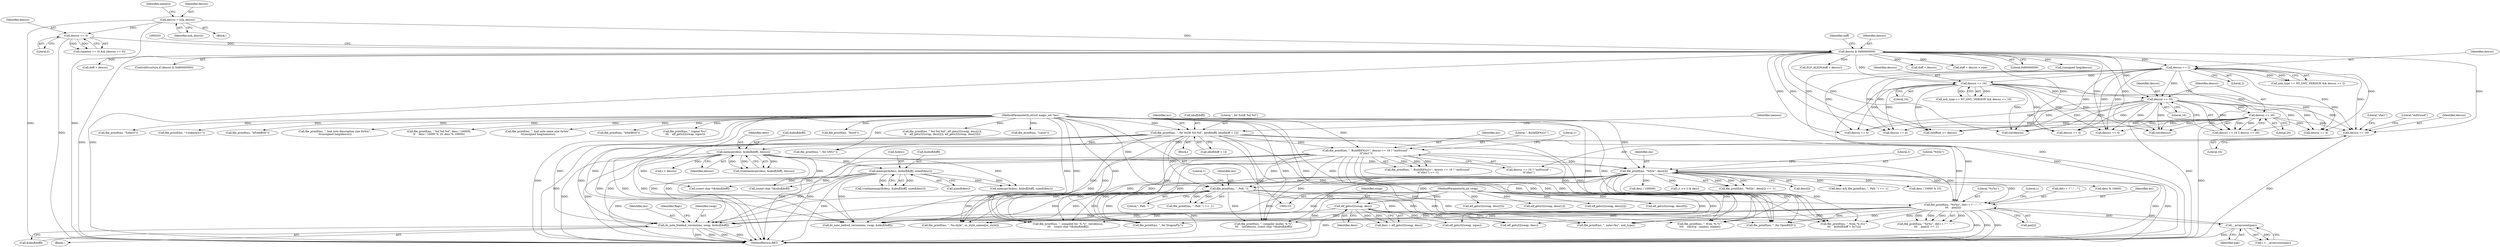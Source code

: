digraph "0_file_b4c01141e5367f247b84dcaf6aefbb4e741842b8@API" {
"1000735" [label="(Call,do_note_freebsd_version(ms, swap, &nbuf[doff]))"];
"1000508" [label="(Call,file_printf(ms, \"%02x\", desc[i]))"];
"1000475" [label="(Call,file_printf(ms, \", BuildID[%s]=\", descsz == 16 ? \"md5/uuid\" :\n\t\t\"sha1\"))"];
"1000286" [label="(Call,file_printf(ms, \", for SuSE %d.%d\", nbuf[doff], nbuf[doff + 1]))"];
"1000117" [label="(MethodParameterIn,struct magic_set *ms)"];
"1000490" [label="(Call,memcpy(desc, &nbuf[doff], descsz))"];
"1000479" [label="(Call,descsz == 16)"];
"1000464" [label="(Call,descsz == 16)"];
"1000317" [label="(Call,descsz == 16)"];
"1000282" [label="(Call,descsz == 2)"];
"1000198" [label="(Call,descsz & 0x80000000)"];
"1000163" [label="(Call,descsz = xnh_descsz)"];
"1000171" [label="(Call,descsz == 0)"];
"1000467" [label="(Call,descsz == 20)"];
"1000573" [label="(Call,file_printf(ms, \", PaX: \"))"];
"1000602" [label="(Call,file_printf(ms, \"%s%s\", did++ ? \",\" : \"\",\n\t\t\t    pax[i]))"];
"1000586" [label="(Call,__arraycount(pax))"];
"1000566" [label="(Call,elf_getu32(swap, desc))"];
"1000122" [label="(MethodParameterIn,int swap)"];
"1000555" [label="(Call,memcpy(&desc, &nbuf[doff], sizeof(desc)))"];
"1000736" [label="(Identifier,ms)"];
"1000508" [label="(Call,file_printf(ms, \"%02x\", desc[i]))"];
"1000490" [label="(Call,memcpy(desc, &nbuf[doff], descsz))"];
"1000491" [label="(Identifier,desc)"];
"1000587" [label="(Identifier,pax)"];
"1000507" [label="(Call,file_printf(ms, \"%02x\", desc[i]) == -1)"];
"1000577" [label="(Literal,1)"];
"1000169" [label="(Identifier,namesz)"];
"1000642" [label="(Call,do_note_netbsd_version(ms, swap, &nbuf[doff]))"];
"1000362" [label="(Call,file_printf(ms, \"Hurd\"))"];
"1000603" [label="(Identifier,ms)"];
"1000466" [label="(Literal,16)"];
"1000233" [label="(Call,doff + descsz)"];
"1000542" [label="(Call,descsz == 4)"];
"1000213" [label="(Identifier,noff)"];
"1000483" [label="(Literal,\"sha1\")"];
"1001214" [label="(Call,file_printf(ms, \", from '%.*s'\",\n\t\t\t\t    (int)(cp - cname), cname))"];
"1000415" [label="(Call,file_printf(ms, \" %d.%d.%d\", elf_getu32(swap, desc[1]),\n\t\t    elf_getu32(swap, desc[2]), elf_getu32(swap, desc[3])))"];
"1000511" [label="(Call,desc[i])"];
"1000197" [label="(ControlStructure,if (descsz & 0x80000000))"];
"1000685" [label="(Call,(const char *)&nbuf[doff])"];
"1000567" [label="(Identifier,swap)"];
"1001093" [label="(Call,reloffset >= descsz)"];
"1000481" [label="(Literal,16)"];
"1000962" [label="(Call,file_printf(ms, \", %s-style\", os_style_names[os_style]))"];
"1000288" [label="(Literal,\", for SuSE %d.%d\")"];
"1000351" [label="(Call,file_printf(ms, \"Linux\"))"];
"1000482" [label="(Literal,\"md5/uuid\")"];
"1000665" [label="(Call,(const char *)&nbuf[doff])"];
"1000604" [label="(Literal,\"%s%s\")"];
"1000418" [label="(Call,elf_getu32(swap, desc[1]))"];
"1000659" [label="(Call,file_printf(ms, \", compiled for: %.*s\", (int)descsz,\n\t\t\t    (const char *)&nbuf[doff]))"];
"1000556" [label="(Call,&desc)"];
"1000122" [label="(MethodParameterIn,int swap)"];
"1000814" [label="(Call,file_printf(ms, \", for DragonFly\"))"];
"1000570" [label="(Call,desc && file_printf(ms, \", PaX: \") == -1)"];
"1000586" [label="(Call,__arraycount(pax))"];
"1000334" [label="(Call,file_printf(ms, \", for GNU/\"))"];
"1000488" [label="(Call,(void)memcpy(desc, &nbuf[doff], descsz))"];
"1000662" [label="(Call,(int)descsz)"];
"1000300" [label="(Identifier,namesz)"];
"1000614" [label="(Literal,1)"];
"1000584" [label="(Call,i < __arraycount(pax))"];
"1001237" [label="(MethodReturn,RET)"];
"1000566" [label="(Call,elf_getu32(swap, desc))"];
"1000555" [label="(Call,memcpy(&desc, &nbuf[doff], sizeof(desc)))"];
"1000465" [label="(Identifier,descsz)"];
"1000463" [label="(Call,descsz == 16 || descsz == 20)"];
"1000845" [label="(Call,desc / 10000 % 10)"];
"1000317" [label="(Call,descsz == 16)"];
"1000807" [label="(Call,descsz == 4)"];
"1000165" [label="(Identifier,xnh_descsz)"];
"1000575" [label="(Literal,\", PaX: \")"];
"1000572" [label="(Call,file_printf(ms, \", PaX: \") == -1)"];
"1000284" [label="(Literal,2)"];
"1000373" [label="(Call,file_printf(ms, \"Solaris\"))"];
"1000167" [label="(Call,(namesz == 0) && (descsz == 0))"];
"1000198" [label="(Call,descsz & 0x80000000)"];
"1000735" [label="(Call,do_note_freebsd_version(ms, swap, &nbuf[doff]))"];
"1000553" [label="(Call,(void)memcpy(&desc, &nbuf[doff], sizeof(desc)))"];
"1000423" [label="(Call,elf_getu32(swap, desc[2]))"];
"1000232" [label="(Call,ELF_ALIGN(doff + descsz))"];
"1000283" [label="(Identifier,descsz)"];
"1000501" [label="(Call,i < descsz)"];
"1000679" [label="(Call,file_printf(ms, \", compiler model: %.*s\",\n\t\t\t    (int)descsz, (const char *)&nbuf[doff]))"];
"1000164" [label="(Identifier,descsz)"];
"1000172" [label="(Identifier,descsz)"];
"1000731" [label="(Call,descsz == 4)"];
"1000682" [label="(Call,(int)descsz)"];
"1000475" [label="(Call,file_printf(ms, \", BuildID[%s]=\", descsz == 16 ? \"md5/uuid\" :\n\t\t\"sha1\"))"];
"1000406" [label="(Call,file_printf(ms, \"<unknown>\"))"];
"1000574" [label="(Identifier,ms)"];
"1000384" [label="(Call,file_printf(ms, \"kFreeBSD\"))"];
"1000699" [label="(Call,file_printf(ms, \", note=%u\", xnh_type))"];
"1000479" [label="(Call,descsz == 16)"];
"1000342" [label="(Call,elf_getu32(swap, desc[0]))"];
"1000610" [label="(Call,pax[i])"];
"1000480" [label="(Identifier,descsz)"];
"1000469" [label="(Literal,20)"];
"1000492" [label="(Call,&nbuf[doff])"];
"1000562" [label="(Call,sizeof(desc))"];
"1000282" [label="(Call,descsz == 2)"];
"1000285" [label="(Block,)"];
"1000476" [label="(Identifier,ms)"];
"1000774" [label="(Call,file_printf(ms, \", for OpenBSD\"))"];
"1000474" [label="(Call,file_printf(ms, \", BuildID[%s]=\", descsz == 16 ? \"md5/uuid\" :\n\t\t\"sha1\") == -1)"];
"1000204" [label="(Call,file_printf(ms, \", bad note description size 0x%lx\",\n \t\t(unsigned long)descsz))"];
"1000823" [label="(Call,memcpy(&desc, &nbuf[doff], sizeof(desc)))"];
"1000468" [label="(Identifier,descsz)"];
"1000509" [label="(Identifier,ms)"];
"1000292" [label="(Call,nbuf[doff + 1])"];
"1000287" [label="(Identifier,ms)"];
"1000839" [label="(Call,file_printf(ms, \" %d.%d.%d\", desc / 100000,\n\t\t    desc / 10000 % 10, desc % 10000))"];
"1000602" [label="(Call,file_printf(ms, \"%s%s\", did++ ? \",\" : \"\",\n\t\t\t    pax[i]))"];
"1000313" [label="(Call,xnh_type == NT_GNU_VERSION && descsz == 16)"];
"1000125" [label="(Block,)"];
"1000564" [label="(Call,desc = elf_getu32(swap, desc))"];
"1000189" [label="(Call,file_printf(ms, \", bad note name size 0x%lx\",\n \t\t(unsigned long)namesz))"];
"1000173" [label="(Literal,0)"];
"1000850" [label="(Call,desc % 10000)"];
"1000834" [label="(Call,elf_getu32(swap, desc))"];
"1000573" [label="(Call,file_printf(ms, \", PaX: \"))"];
"1000842" [label="(Call,desc / 100000)"];
"1000467" [label="(Call,descsz == 20)"];
"1000238" [label="(Call,doff + descsz)"];
"1000199" [label="(Identifier,descsz)"];
"1000237" [label="(Call,doff + descsz > size)"];
"1000395" [label="(Call,file_printf(ms, \"kNetBSD\"))"];
"1000605" [label="(Call,did++ ? \",\" : \"\")"];
"1000117" [label="(MethodParameterIn,struct magic_set *ms)"];
"1000601" [label="(Call,file_printf(ms, \"%s%s\", did++ ? \",\" : \"\",\n\t\t\t    pax[i]) == -1)"];
"1000515" [label="(Literal,1)"];
"1000289" [label="(Call,nbuf[doff])"];
"1000768" [label="(Call,descsz == 4)"];
"1001019" [label="(Call,elf_getu32(swap, signo))"];
"1000318" [label="(Identifier,descsz)"];
"1000744" [label="(Identifier,flags)"];
"1000558" [label="(Call,&nbuf[doff])"];
"1000278" [label="(Call,xnh_type == NT_GNU_VERSION && descsz == 2)"];
"1000478" [label="(Call,descsz == 16 ? \"md5/uuid\" :\n\t\t\"sha1\")"];
"1000428" [label="(Call,elf_getu32(swap, desc[3]))"];
"1000319" [label="(Literal,16)"];
"1000568" [label="(Identifier,desc)"];
"1000738" [label="(Call,&nbuf[doff])"];
"1000477" [label="(Literal,\", BuildID[%s]=\")"];
"1000171" [label="(Call,descsz == 0)"];
"1000485" [label="(Literal,1)"];
"1000200" [label="(Literal,0x80000000)"];
"1000737" [label="(Identifier,swap)"];
"1000510" [label="(Literal,\"%02x\")"];
"1000988" [label="(Call,file_printf(ms, \", from '%.31s'\",\n\t\t\t    &nbuf[doff + 0x7c]))"];
"1000207" [label="(Call,(unsigned long)descsz)"];
"1000464" [label="(Call,descsz == 16)"];
"1000593" [label="(Call,(1 << i) & desc)"];
"1000734" [label="(Block,)"];
"1001016" [label="(Call,file_printf(ms, \" (signal %u)\",\n\t\t\t    elf_getu32(swap, signo)))"];
"1000286" [label="(Call,file_printf(ms, \", for SuSE %d.%d\", nbuf[doff], nbuf[doff + 1]))"];
"1000638" [label="(Call,descsz == 4)"];
"1000163" [label="(Call,descsz = xnh_descsz)"];
"1000496" [label="(Identifier,descsz)"];
"1000735" -> "1000734"  [label="AST: "];
"1000735" -> "1000738"  [label="CFG: "];
"1000736" -> "1000735"  [label="AST: "];
"1000737" -> "1000735"  [label="AST: "];
"1000738" -> "1000735"  [label="AST: "];
"1000744" -> "1000735"  [label="CFG: "];
"1000735" -> "1001237"  [label="DDG: "];
"1000735" -> "1001237"  [label="DDG: "];
"1000735" -> "1001237"  [label="DDG: "];
"1000735" -> "1001237"  [label="DDG: "];
"1000508" -> "1000735"  [label="DDG: "];
"1000286" -> "1000735"  [label="DDG: "];
"1000475" -> "1000735"  [label="DDG: "];
"1000573" -> "1000735"  [label="DDG: "];
"1000602" -> "1000735"  [label="DDG: "];
"1000117" -> "1000735"  [label="DDG: "];
"1000566" -> "1000735"  [label="DDG: "];
"1000122" -> "1000735"  [label="DDG: "];
"1000555" -> "1000735"  [label="DDG: "];
"1000490" -> "1000735"  [label="DDG: "];
"1000508" -> "1000507"  [label="AST: "];
"1000508" -> "1000511"  [label="CFG: "];
"1000509" -> "1000508"  [label="AST: "];
"1000510" -> "1000508"  [label="AST: "];
"1000511" -> "1000508"  [label="AST: "];
"1000515" -> "1000508"  [label="CFG: "];
"1000508" -> "1001237"  [label="DDG: "];
"1000508" -> "1001237"  [label="DDG: "];
"1000508" -> "1000507"  [label="DDG: "];
"1000508" -> "1000507"  [label="DDG: "];
"1000508" -> "1000507"  [label="DDG: "];
"1000475" -> "1000508"  [label="DDG: "];
"1000117" -> "1000508"  [label="DDG: "];
"1000490" -> "1000508"  [label="DDG: "];
"1000508" -> "1000566"  [label="DDG: "];
"1000508" -> "1000570"  [label="DDG: "];
"1000508" -> "1000573"  [label="DDG: "];
"1000508" -> "1000593"  [label="DDG: "];
"1000508" -> "1000602"  [label="DDG: "];
"1000508" -> "1000642"  [label="DDG: "];
"1000508" -> "1000659"  [label="DDG: "];
"1000508" -> "1000679"  [label="DDG: "];
"1000508" -> "1000699"  [label="DDG: "];
"1000508" -> "1000774"  [label="DDG: "];
"1000508" -> "1000814"  [label="DDG: "];
"1000508" -> "1000834"  [label="DDG: "];
"1000508" -> "1000842"  [label="DDG: "];
"1000508" -> "1000845"  [label="DDG: "];
"1000508" -> "1000850"  [label="DDG: "];
"1000508" -> "1000962"  [label="DDG: "];
"1000508" -> "1000988"  [label="DDG: "];
"1000508" -> "1001214"  [label="DDG: "];
"1000475" -> "1000474"  [label="AST: "];
"1000475" -> "1000478"  [label="CFG: "];
"1000476" -> "1000475"  [label="AST: "];
"1000477" -> "1000475"  [label="AST: "];
"1000478" -> "1000475"  [label="AST: "];
"1000485" -> "1000475"  [label="CFG: "];
"1000475" -> "1001237"  [label="DDG: "];
"1000475" -> "1001237"  [label="DDG: "];
"1000475" -> "1000474"  [label="DDG: "];
"1000475" -> "1000474"  [label="DDG: "];
"1000475" -> "1000474"  [label="DDG: "];
"1000286" -> "1000475"  [label="DDG: "];
"1000117" -> "1000475"  [label="DDG: "];
"1000475" -> "1000573"  [label="DDG: "];
"1000475" -> "1000602"  [label="DDG: "];
"1000475" -> "1000642"  [label="DDG: "];
"1000475" -> "1000659"  [label="DDG: "];
"1000475" -> "1000679"  [label="DDG: "];
"1000475" -> "1000699"  [label="DDG: "];
"1000475" -> "1000774"  [label="DDG: "];
"1000475" -> "1000814"  [label="DDG: "];
"1000475" -> "1000962"  [label="DDG: "];
"1000475" -> "1000988"  [label="DDG: "];
"1000475" -> "1001214"  [label="DDG: "];
"1000286" -> "1000285"  [label="AST: "];
"1000286" -> "1000292"  [label="CFG: "];
"1000287" -> "1000286"  [label="AST: "];
"1000288" -> "1000286"  [label="AST: "];
"1000289" -> "1000286"  [label="AST: "];
"1000292" -> "1000286"  [label="AST: "];
"1000300" -> "1000286"  [label="CFG: "];
"1000286" -> "1001237"  [label="DDG: "];
"1000286" -> "1001237"  [label="DDG: "];
"1000286" -> "1001237"  [label="DDG: "];
"1000286" -> "1001237"  [label="DDG: "];
"1000117" -> "1000286"  [label="DDG: "];
"1000286" -> "1000334"  [label="DDG: "];
"1000286" -> "1000573"  [label="DDG: "];
"1000286" -> "1000602"  [label="DDG: "];
"1000286" -> "1000642"  [label="DDG: "];
"1000286" -> "1000659"  [label="DDG: "];
"1000286" -> "1000679"  [label="DDG: "];
"1000286" -> "1000699"  [label="DDG: "];
"1000286" -> "1000774"  [label="DDG: "];
"1000286" -> "1000814"  [label="DDG: "];
"1000286" -> "1000962"  [label="DDG: "];
"1000286" -> "1000988"  [label="DDG: "];
"1000286" -> "1001214"  [label="DDG: "];
"1000117" -> "1000116"  [label="AST: "];
"1000117" -> "1001237"  [label="DDG: "];
"1000117" -> "1000189"  [label="DDG: "];
"1000117" -> "1000204"  [label="DDG: "];
"1000117" -> "1000334"  [label="DDG: "];
"1000117" -> "1000351"  [label="DDG: "];
"1000117" -> "1000362"  [label="DDG: "];
"1000117" -> "1000373"  [label="DDG: "];
"1000117" -> "1000384"  [label="DDG: "];
"1000117" -> "1000395"  [label="DDG: "];
"1000117" -> "1000406"  [label="DDG: "];
"1000117" -> "1000415"  [label="DDG: "];
"1000117" -> "1000573"  [label="DDG: "];
"1000117" -> "1000602"  [label="DDG: "];
"1000117" -> "1000642"  [label="DDG: "];
"1000117" -> "1000659"  [label="DDG: "];
"1000117" -> "1000679"  [label="DDG: "];
"1000117" -> "1000699"  [label="DDG: "];
"1000117" -> "1000774"  [label="DDG: "];
"1000117" -> "1000814"  [label="DDG: "];
"1000117" -> "1000839"  [label="DDG: "];
"1000117" -> "1000962"  [label="DDG: "];
"1000117" -> "1000988"  [label="DDG: "];
"1000117" -> "1001016"  [label="DDG: "];
"1000117" -> "1001214"  [label="DDG: "];
"1000490" -> "1000488"  [label="AST: "];
"1000490" -> "1000496"  [label="CFG: "];
"1000491" -> "1000490"  [label="AST: "];
"1000492" -> "1000490"  [label="AST: "];
"1000496" -> "1000490"  [label="AST: "];
"1000488" -> "1000490"  [label="CFG: "];
"1000490" -> "1001237"  [label="DDG: "];
"1000490" -> "1001237"  [label="DDG: "];
"1000490" -> "1000488"  [label="DDG: "];
"1000490" -> "1000488"  [label="DDG: "];
"1000490" -> "1000488"  [label="DDG: "];
"1000479" -> "1000490"  [label="DDG: "];
"1000490" -> "1000501"  [label="DDG: "];
"1000490" -> "1000555"  [label="DDG: "];
"1000490" -> "1000642"  [label="DDG: "];
"1000490" -> "1000665"  [label="DDG: "];
"1000490" -> "1000685"  [label="DDG: "];
"1000490" -> "1000823"  [label="DDG: "];
"1000479" -> "1000478"  [label="AST: "];
"1000479" -> "1000481"  [label="CFG: "];
"1000480" -> "1000479"  [label="AST: "];
"1000481" -> "1000479"  [label="AST: "];
"1000482" -> "1000479"  [label="CFG: "];
"1000483" -> "1000479"  [label="CFG: "];
"1000479" -> "1001237"  [label="DDG: "];
"1000464" -> "1000479"  [label="DDG: "];
"1000317" -> "1000479"  [label="DDG: "];
"1000467" -> "1000479"  [label="DDG: "];
"1000282" -> "1000479"  [label="DDG: "];
"1000198" -> "1000479"  [label="DDG: "];
"1000464" -> "1000463"  [label="AST: "];
"1000464" -> "1000466"  [label="CFG: "];
"1000465" -> "1000464"  [label="AST: "];
"1000466" -> "1000464"  [label="AST: "];
"1000468" -> "1000464"  [label="CFG: "];
"1000463" -> "1000464"  [label="CFG: "];
"1000464" -> "1001237"  [label="DDG: "];
"1000464" -> "1000463"  [label="DDG: "];
"1000464" -> "1000463"  [label="DDG: "];
"1000317" -> "1000464"  [label="DDG: "];
"1000282" -> "1000464"  [label="DDG: "];
"1000198" -> "1000464"  [label="DDG: "];
"1000464" -> "1000467"  [label="DDG: "];
"1000464" -> "1000542"  [label="DDG: "];
"1000464" -> "1000638"  [label="DDG: "];
"1000464" -> "1000662"  [label="DDG: "];
"1000464" -> "1000682"  [label="DDG: "];
"1000464" -> "1000731"  [label="DDG: "];
"1000464" -> "1000768"  [label="DDG: "];
"1000464" -> "1000807"  [label="DDG: "];
"1000464" -> "1001093"  [label="DDG: "];
"1000317" -> "1000313"  [label="AST: "];
"1000317" -> "1000319"  [label="CFG: "];
"1000318" -> "1000317"  [label="AST: "];
"1000319" -> "1000317"  [label="AST: "];
"1000313" -> "1000317"  [label="CFG: "];
"1000317" -> "1001237"  [label="DDG: "];
"1000317" -> "1000313"  [label="DDG: "];
"1000317" -> "1000313"  [label="DDG: "];
"1000282" -> "1000317"  [label="DDG: "];
"1000198" -> "1000317"  [label="DDG: "];
"1000317" -> "1000542"  [label="DDG: "];
"1000317" -> "1000638"  [label="DDG: "];
"1000317" -> "1000662"  [label="DDG: "];
"1000317" -> "1000682"  [label="DDG: "];
"1000317" -> "1000731"  [label="DDG: "];
"1000317" -> "1000768"  [label="DDG: "];
"1000317" -> "1000807"  [label="DDG: "];
"1000317" -> "1001093"  [label="DDG: "];
"1000282" -> "1000278"  [label="AST: "];
"1000282" -> "1000284"  [label="CFG: "];
"1000283" -> "1000282"  [label="AST: "];
"1000284" -> "1000282"  [label="AST: "];
"1000278" -> "1000282"  [label="CFG: "];
"1000282" -> "1001237"  [label="DDG: "];
"1000282" -> "1000278"  [label="DDG: "];
"1000282" -> "1000278"  [label="DDG: "];
"1000198" -> "1000282"  [label="DDG: "];
"1000282" -> "1000542"  [label="DDG: "];
"1000282" -> "1000638"  [label="DDG: "];
"1000282" -> "1000662"  [label="DDG: "];
"1000282" -> "1000682"  [label="DDG: "];
"1000282" -> "1000731"  [label="DDG: "];
"1000282" -> "1000768"  [label="DDG: "];
"1000282" -> "1000807"  [label="DDG: "];
"1000282" -> "1001093"  [label="DDG: "];
"1000198" -> "1000197"  [label="AST: "];
"1000198" -> "1000200"  [label="CFG: "];
"1000199" -> "1000198"  [label="AST: "];
"1000200" -> "1000198"  [label="AST: "];
"1000203" -> "1000198"  [label="CFG: "];
"1000213" -> "1000198"  [label="CFG: "];
"1000198" -> "1001237"  [label="DDG: "];
"1000198" -> "1001237"  [label="DDG: "];
"1000163" -> "1000198"  [label="DDG: "];
"1000171" -> "1000198"  [label="DDG: "];
"1000198" -> "1000207"  [label="DDG: "];
"1000198" -> "1000232"  [label="DDG: "];
"1000198" -> "1000233"  [label="DDG: "];
"1000198" -> "1000237"  [label="DDG: "];
"1000198" -> "1000238"  [label="DDG: "];
"1000198" -> "1000542"  [label="DDG: "];
"1000198" -> "1000638"  [label="DDG: "];
"1000198" -> "1000662"  [label="DDG: "];
"1000198" -> "1000682"  [label="DDG: "];
"1000198" -> "1000731"  [label="DDG: "];
"1000198" -> "1000768"  [label="DDG: "];
"1000198" -> "1000807"  [label="DDG: "];
"1000198" -> "1001093"  [label="DDG: "];
"1000163" -> "1000125"  [label="AST: "];
"1000163" -> "1000165"  [label="CFG: "];
"1000164" -> "1000163"  [label="AST: "];
"1000165" -> "1000163"  [label="AST: "];
"1000169" -> "1000163"  [label="CFG: "];
"1000163" -> "1001237"  [label="DDG: "];
"1000163" -> "1001237"  [label="DDG: "];
"1000163" -> "1000171"  [label="DDG: "];
"1000171" -> "1000167"  [label="AST: "];
"1000171" -> "1000173"  [label="CFG: "];
"1000172" -> "1000171"  [label="AST: "];
"1000173" -> "1000171"  [label="AST: "];
"1000167" -> "1000171"  [label="CFG: "];
"1000171" -> "1001237"  [label="DDG: "];
"1000171" -> "1000167"  [label="DDG: "];
"1000171" -> "1000167"  [label="DDG: "];
"1000467" -> "1000463"  [label="AST: "];
"1000467" -> "1000469"  [label="CFG: "];
"1000468" -> "1000467"  [label="AST: "];
"1000469" -> "1000467"  [label="AST: "];
"1000463" -> "1000467"  [label="CFG: "];
"1000467" -> "1001237"  [label="DDG: "];
"1000467" -> "1000463"  [label="DDG: "];
"1000467" -> "1000463"  [label="DDG: "];
"1000467" -> "1000542"  [label="DDG: "];
"1000467" -> "1000638"  [label="DDG: "];
"1000467" -> "1000662"  [label="DDG: "];
"1000467" -> "1000682"  [label="DDG: "];
"1000467" -> "1000731"  [label="DDG: "];
"1000467" -> "1000768"  [label="DDG: "];
"1000467" -> "1000807"  [label="DDG: "];
"1000467" -> "1001093"  [label="DDG: "];
"1000573" -> "1000572"  [label="AST: "];
"1000573" -> "1000575"  [label="CFG: "];
"1000574" -> "1000573"  [label="AST: "];
"1000575" -> "1000573"  [label="AST: "];
"1000577" -> "1000573"  [label="CFG: "];
"1000573" -> "1001237"  [label="DDG: "];
"1000573" -> "1000572"  [label="DDG: "];
"1000573" -> "1000572"  [label="DDG: "];
"1000573" -> "1000602"  [label="DDG: "];
"1000573" -> "1000642"  [label="DDG: "];
"1000573" -> "1000659"  [label="DDG: "];
"1000573" -> "1000679"  [label="DDG: "];
"1000573" -> "1000699"  [label="DDG: "];
"1000573" -> "1000774"  [label="DDG: "];
"1000573" -> "1000814"  [label="DDG: "];
"1000573" -> "1000962"  [label="DDG: "];
"1000573" -> "1000988"  [label="DDG: "];
"1000573" -> "1001214"  [label="DDG: "];
"1000602" -> "1000601"  [label="AST: "];
"1000602" -> "1000610"  [label="CFG: "];
"1000603" -> "1000602"  [label="AST: "];
"1000604" -> "1000602"  [label="AST: "];
"1000605" -> "1000602"  [label="AST: "];
"1000610" -> "1000602"  [label="AST: "];
"1000614" -> "1000602"  [label="CFG: "];
"1000602" -> "1001237"  [label="DDG: "];
"1000602" -> "1001237"  [label="DDG: "];
"1000602" -> "1001237"  [label="DDG: "];
"1000602" -> "1000586"  [label="DDG: "];
"1000602" -> "1000601"  [label="DDG: "];
"1000602" -> "1000601"  [label="DDG: "];
"1000602" -> "1000601"  [label="DDG: "];
"1000602" -> "1000601"  [label="DDG: "];
"1000586" -> "1000602"  [label="DDG: "];
"1000602" -> "1000642"  [label="DDG: "];
"1000602" -> "1000659"  [label="DDG: "];
"1000602" -> "1000679"  [label="DDG: "];
"1000602" -> "1000699"  [label="DDG: "];
"1000602" -> "1000774"  [label="DDG: "];
"1000602" -> "1000814"  [label="DDG: "];
"1000602" -> "1000962"  [label="DDG: "];
"1000602" -> "1000988"  [label="DDG: "];
"1000602" -> "1001214"  [label="DDG: "];
"1000586" -> "1000584"  [label="AST: "];
"1000586" -> "1000587"  [label="CFG: "];
"1000587" -> "1000586"  [label="AST: "];
"1000584" -> "1000586"  [label="CFG: "];
"1000586" -> "1001237"  [label="DDG: "];
"1000586" -> "1000584"  [label="DDG: "];
"1000566" -> "1000564"  [label="AST: "];
"1000566" -> "1000568"  [label="CFG: "];
"1000567" -> "1000566"  [label="AST: "];
"1000568" -> "1000566"  [label="AST: "];
"1000564" -> "1000566"  [label="CFG: "];
"1000566" -> "1001237"  [label="DDG: "];
"1000566" -> "1000564"  [label="DDG: "];
"1000566" -> "1000564"  [label="DDG: "];
"1000122" -> "1000566"  [label="DDG: "];
"1000566" -> "1000642"  [label="DDG: "];
"1000566" -> "1000834"  [label="DDG: "];
"1000566" -> "1001019"  [label="DDG: "];
"1000122" -> "1000116"  [label="AST: "];
"1000122" -> "1001237"  [label="DDG: "];
"1000122" -> "1000342"  [label="DDG: "];
"1000122" -> "1000418"  [label="DDG: "];
"1000122" -> "1000423"  [label="DDG: "];
"1000122" -> "1000428"  [label="DDG: "];
"1000122" -> "1000642"  [label="DDG: "];
"1000122" -> "1000834"  [label="DDG: "];
"1000122" -> "1001019"  [label="DDG: "];
"1000555" -> "1000553"  [label="AST: "];
"1000555" -> "1000562"  [label="CFG: "];
"1000556" -> "1000555"  [label="AST: "];
"1000558" -> "1000555"  [label="AST: "];
"1000562" -> "1000555"  [label="AST: "];
"1000553" -> "1000555"  [label="CFG: "];
"1000555" -> "1001237"  [label="DDG: "];
"1000555" -> "1001237"  [label="DDG: "];
"1000555" -> "1000553"  [label="DDG: "];
"1000555" -> "1000553"  [label="DDG: "];
"1000555" -> "1000642"  [label="DDG: "];
"1000555" -> "1000665"  [label="DDG: "];
"1000555" -> "1000685"  [label="DDG: "];
"1000555" -> "1000823"  [label="DDG: "];
"1000555" -> "1000823"  [label="DDG: "];
}
